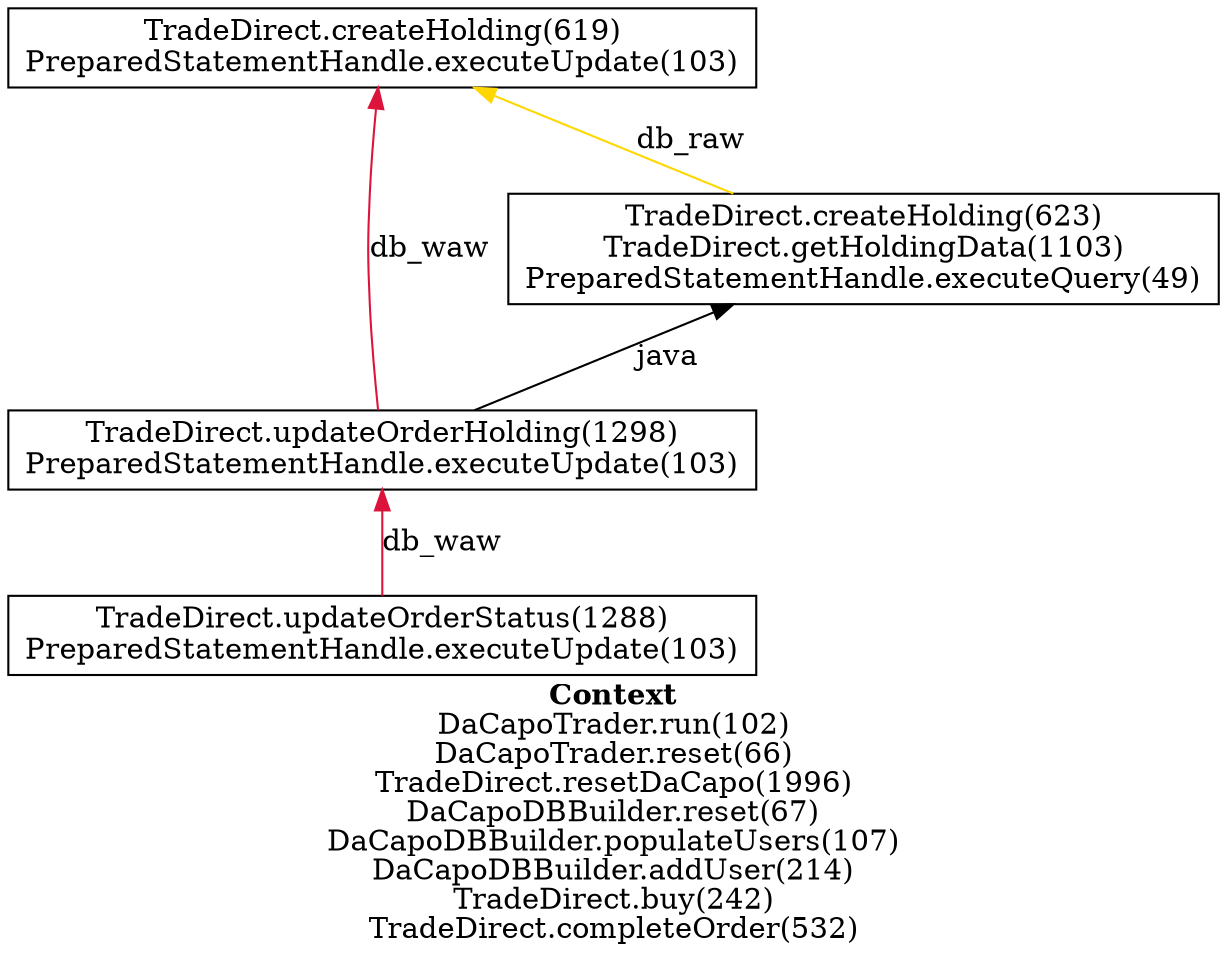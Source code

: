 digraph 240990493 { 
label=<<font face="Times-Bold">Context</font><br/>DaCapoTrader.run(102)<br/>DaCapoTrader.reset(66)<br/>TradeDirect.resetDaCapo(1996)<br/>DaCapoDBBuilder.reset(67)<br/>DaCapoDBBuilder.populateUsers(107)<br/>DaCapoDBBuilder.addUser(214)<br/>TradeDirect.buy(242)<br/>TradeDirect.completeOrder(532)>;rankdir=BT;
1 [label="TradeDirect.updateOrderHolding(1298)\nPreparedStatementHandle.executeUpdate(103)\n", shape=box];
2 [label="TradeDirect.createHolding(619)\nPreparedStatementHandle.executeUpdate(103)\n", shape=box];
3 [label="TradeDirect.createHolding(623)\nTradeDirect.getHoldingData(1103)\nPreparedStatementHandle.executeQuery(49)\n", shape=box];
4 [label="TradeDirect.updateOrderStatus(1288)\nPreparedStatementHandle.executeUpdate(103)\n", shape=box];
1 -> 2 [label="db_waw" color=crimson];
1 -> 3 [label="java" color=black];
3 -> 2 [label="db_raw" color=gold];
4 -> 1 [label="db_waw" color=crimson];
}

